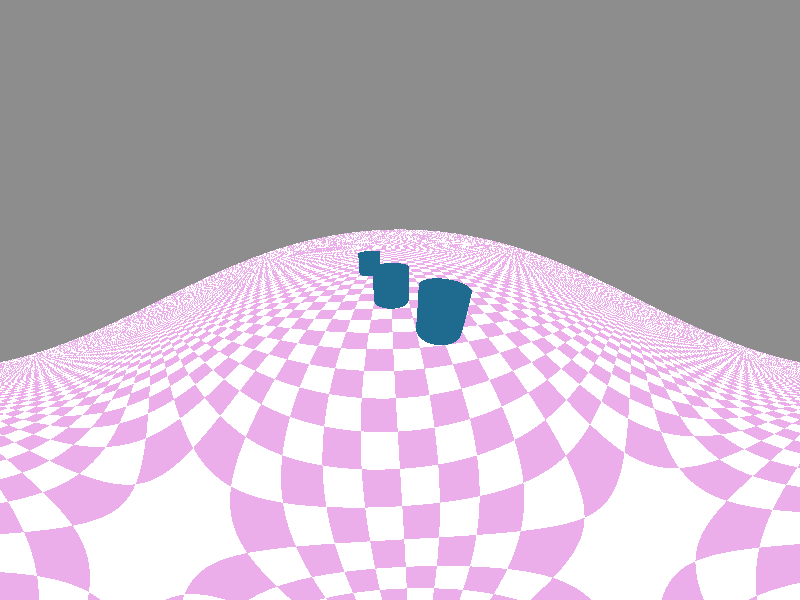 // Persistence Of Vision raytracer version 3.1 sample file.
// File by Dan Farmer
// Fisheye lens example


global_settings { assumed_gamma 2.2 }

#include "colors.inc"
#include "shapes.inc"

camera {
   ultra_wide_angle
   location <0, 4, -8>
   direction <0, 0, 2>
   up <0, 1, 0>
   right <1.33, 0, 0>
   look_at <0.5, 0, 0>
   angle 300
}

background { color Gray55 }

light_source { <-2, 4, 1> color Gray70 }
light_source { <10, 8, 1> color Gray40 }

plane { y,0 pigment { checker color Plum color White } }

#default {
    pigment { SteelBlue }
    finish {
        reflection 0.9
        diffuse 0
        ambient 0.1
        phong 1 phong_size 30
    }
}
object { Disk_Y translate < -2, 1,  6> }
object { Disk_Y translate <  0, 1,  0> }
object { Disk_Y translate <  2, 1, -3> }
